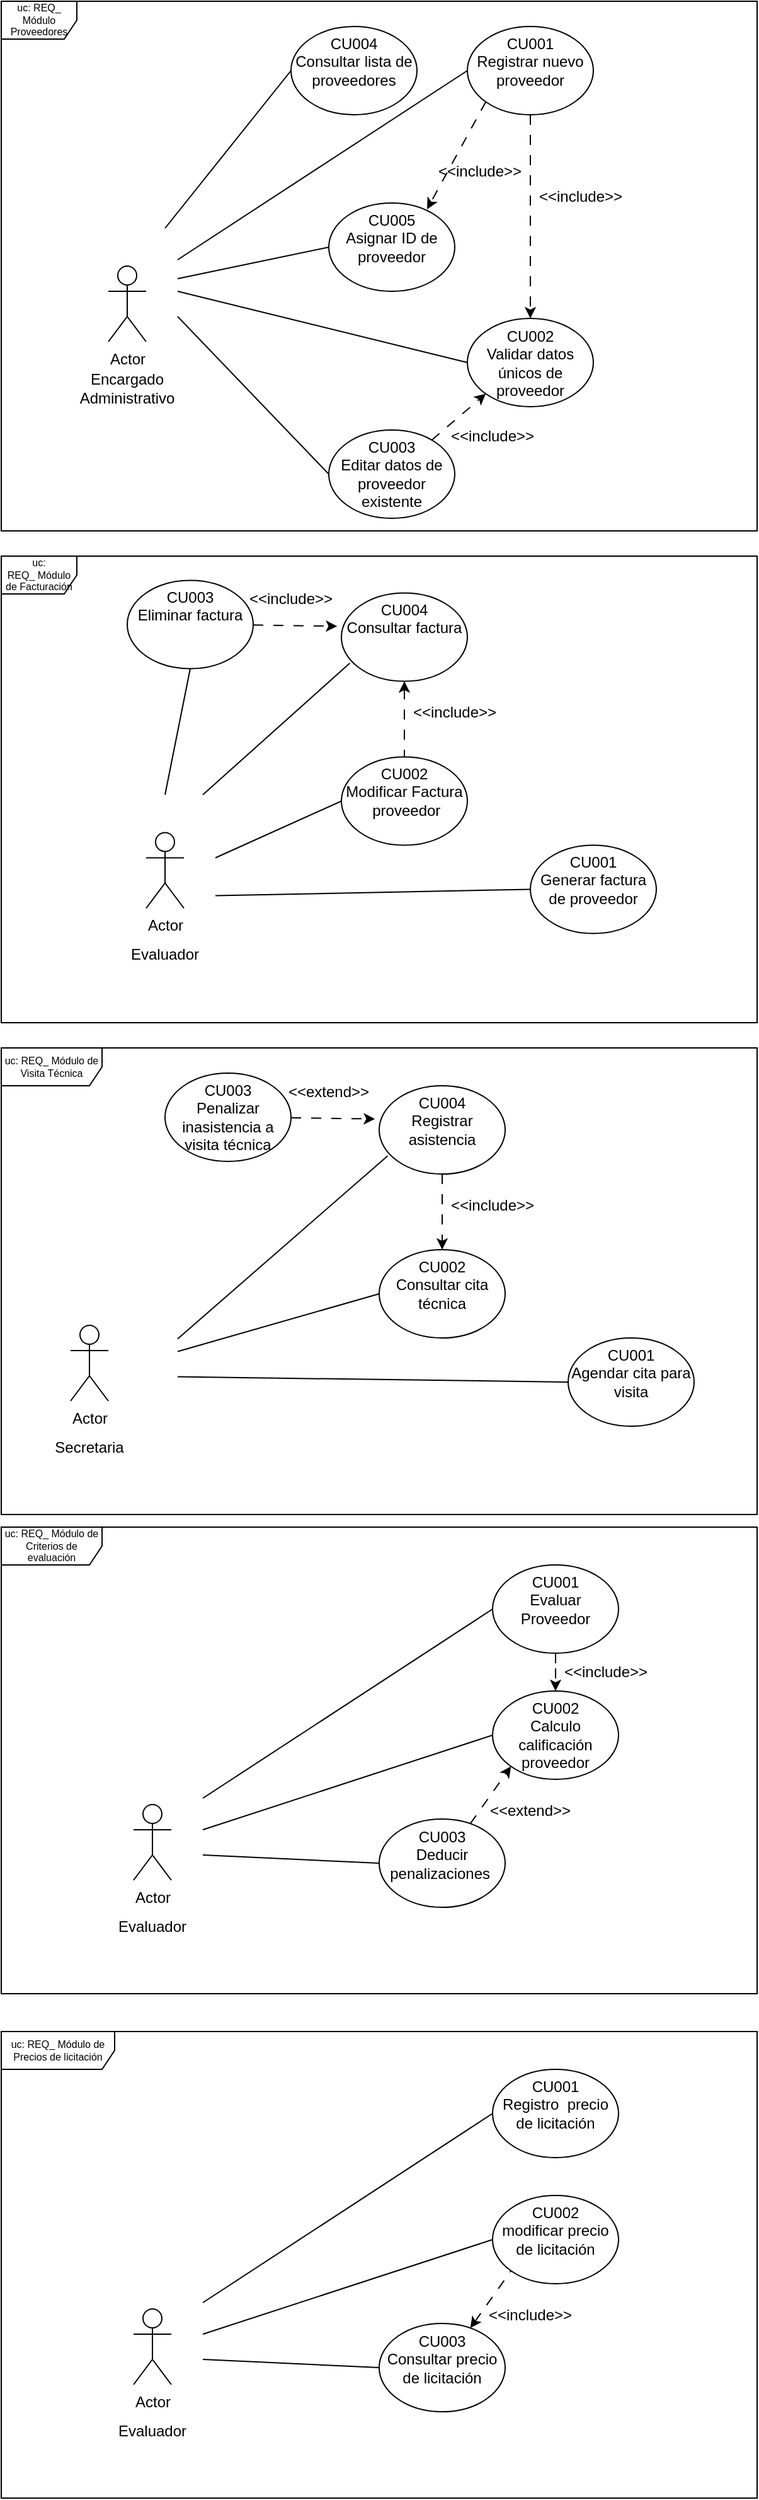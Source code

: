 <mxfile version="22.0.8" type="github">
  <diagram name="Page-1" id="qDj9nxEIbMRGYJExP9Cm">
    <mxGraphModel dx="1245" dy="772" grid="1" gridSize="10" guides="1" tooltips="1" connect="1" arrows="1" fold="1" page="1" pageScale="1" pageWidth="850" pageHeight="1100" math="0" shadow="0">
      <root>
        <mxCell id="0" />
        <mxCell id="1" parent="0" />
        <mxCell id="ik8qDe7FWxppDtMZJVn0-23" style="rounded=0;orthogonalLoop=1;jettySize=auto;html=1;endArrow=none;endFill=0;entryX=0;entryY=0.5;entryDx=0;entryDy=0;" edge="1" parent="1" target="ik8qDe7FWxppDtMZJVn0-25">
          <mxGeometry relative="1" as="geometry">
            <mxPoint x="250" y="225" as="sourcePoint" />
            <mxPoint x="360" y="105" as="targetPoint" />
          </mxGeometry>
        </mxCell>
        <mxCell id="ik8qDe7FWxppDtMZJVn0-24" value="Actor" style="shape=umlActor;verticalLabelPosition=bottom;verticalAlign=top;html=1;outlineConnect=0;" vertex="1" parent="1">
          <mxGeometry x="195" y="230" width="30" height="60" as="geometry" />
        </mxCell>
        <mxCell id="ik8qDe7FWxppDtMZJVn0-40" style="edgeStyle=orthogonalEdgeStyle;rounded=0;orthogonalLoop=1;jettySize=auto;html=1;dashed=1;dashPattern=8 8;" edge="1" parent="1" source="ik8qDe7FWxppDtMZJVn0-25" target="ik8qDe7FWxppDtMZJVn0-32">
          <mxGeometry relative="1" as="geometry" />
        </mxCell>
        <mxCell id="ik8qDe7FWxppDtMZJVn0-25" value="CU001&lt;br&gt;Registrar nuevo proveedor" style="ellipse;whiteSpace=wrap;html=1;verticalAlign=top;" vertex="1" parent="1">
          <mxGeometry x="480" y="40" width="100" height="70" as="geometry" />
        </mxCell>
        <mxCell id="ik8qDe7FWxppDtMZJVn0-26" value="Encargado&lt;br&gt;Administrativo" style="text;html=1;strokeColor=none;fillColor=none;align=center;verticalAlign=middle;whiteSpace=wrap;rounded=0;" vertex="1" parent="1">
          <mxGeometry x="180" y="311.5" width="60" height="30" as="geometry" />
        </mxCell>
        <mxCell id="ik8qDe7FWxppDtMZJVn0-42" style="rounded=0;orthogonalLoop=1;jettySize=auto;html=1;entryX=0;entryY=1;entryDx=0;entryDy=0;dashed=1;dashPattern=8 8;" edge="1" parent="1" source="ik8qDe7FWxppDtMZJVn0-28" target="ik8qDe7FWxppDtMZJVn0-32">
          <mxGeometry relative="1" as="geometry" />
        </mxCell>
        <mxCell id="ik8qDe7FWxppDtMZJVn0-28" value="CU003&lt;br&gt;Editar datos de proveedor existente" style="ellipse;whiteSpace=wrap;html=1;verticalAlign=top;" vertex="1" parent="1">
          <mxGeometry x="370" y="360" width="100" height="70" as="geometry" />
        </mxCell>
        <mxCell id="ik8qDe7FWxppDtMZJVn0-30" value="CU004&lt;br&gt;Consultar lista de proveedores" style="ellipse;whiteSpace=wrap;html=1;verticalAlign=top;" vertex="1" parent="1">
          <mxGeometry x="340" y="40" width="100" height="70" as="geometry" />
        </mxCell>
        <mxCell id="ik8qDe7FWxppDtMZJVn0-32" value="CU002&lt;br&gt;Validar datos únicos de proveedor" style="ellipse;whiteSpace=wrap;html=1;verticalAlign=top;" vertex="1" parent="1">
          <mxGeometry x="480" y="271.5" width="100" height="70" as="geometry" />
        </mxCell>
        <mxCell id="ik8qDe7FWxppDtMZJVn0-34" value="CU005&lt;br&gt;Asignar ID de proveedor" style="ellipse;whiteSpace=wrap;html=1;verticalAlign=top;" vertex="1" parent="1">
          <mxGeometry x="370" y="180" width="100" height="70" as="geometry" />
        </mxCell>
        <mxCell id="ik8qDe7FWxppDtMZJVn0-35" style="rounded=0;orthogonalLoop=1;jettySize=auto;html=1;endArrow=none;endFill=0;entryX=0;entryY=0.5;entryDx=0;entryDy=0;" edge="1" parent="1" target="ik8qDe7FWxppDtMZJVn0-28">
          <mxGeometry relative="1" as="geometry">
            <mxPoint x="250" y="270" as="sourcePoint" />
            <mxPoint x="360" y="185" as="targetPoint" />
          </mxGeometry>
        </mxCell>
        <mxCell id="ik8qDe7FWxppDtMZJVn0-36" style="rounded=0;orthogonalLoop=1;jettySize=auto;html=1;endArrow=none;endFill=0;entryX=0;entryY=0.5;entryDx=0;entryDy=0;" edge="1" parent="1" target="ik8qDe7FWxppDtMZJVn0-30">
          <mxGeometry relative="1" as="geometry">
            <mxPoint x="240" y="200" as="sourcePoint" />
            <mxPoint x="360" y="265" as="targetPoint" />
          </mxGeometry>
        </mxCell>
        <mxCell id="ik8qDe7FWxppDtMZJVn0-37" style="rounded=0;orthogonalLoop=1;jettySize=auto;html=1;endArrow=none;endFill=0;entryX=0;entryY=0.5;entryDx=0;entryDy=0;" edge="1" parent="1" target="ik8qDe7FWxppDtMZJVn0-32">
          <mxGeometry relative="1" as="geometry">
            <mxPoint x="250" y="250" as="sourcePoint" />
            <mxPoint x="350" y="345" as="targetPoint" />
          </mxGeometry>
        </mxCell>
        <mxCell id="ik8qDe7FWxppDtMZJVn0-38" style="rounded=0;orthogonalLoop=1;jettySize=auto;html=1;endArrow=none;endFill=0;entryX=0;entryY=0.5;entryDx=0;entryDy=0;" edge="1" parent="1" target="ik8qDe7FWxppDtMZJVn0-34">
          <mxGeometry relative="1" as="geometry">
            <mxPoint x="250" y="240" as="sourcePoint" />
            <mxPoint x="360" y="425" as="targetPoint" />
          </mxGeometry>
        </mxCell>
        <mxCell id="ik8qDe7FWxppDtMZJVn0-41" value="&amp;lt;&amp;lt;include&amp;gt;&amp;gt;" style="text;html=1;strokeColor=none;fillColor=none;align=center;verticalAlign=middle;whiteSpace=wrap;rounded=0;" vertex="1" parent="1">
          <mxGeometry x="540" y="160" width="60" height="30" as="geometry" />
        </mxCell>
        <mxCell id="ik8qDe7FWxppDtMZJVn0-43" value="&amp;lt;&amp;lt;include&amp;gt;&amp;gt;" style="text;html=1;strokeColor=none;fillColor=none;align=center;verticalAlign=middle;whiteSpace=wrap;rounded=0;" vertex="1" parent="1">
          <mxGeometry x="470" y="350" width="60" height="30" as="geometry" />
        </mxCell>
        <mxCell id="ik8qDe7FWxppDtMZJVn0-46" value="uc: REQ_ Módulo Proveedores" style="shape=umlFrame;whiteSpace=wrap;html=1;pointerEvents=0;fontSize=8;" vertex="1" parent="1">
          <mxGeometry x="110" y="20" width="600" height="420" as="geometry" />
        </mxCell>
        <mxCell id="ik8qDe7FWxppDtMZJVn0-47" style="rounded=0;orthogonalLoop=1;jettySize=auto;html=1;exitX=0;exitY=1;exitDx=0;exitDy=0;entryX=0.78;entryY=0.071;entryDx=0;entryDy=0;entryPerimeter=0;dashed=1;dashPattern=8 8;" edge="1" parent="1" source="ik8qDe7FWxppDtMZJVn0-25" target="ik8qDe7FWxppDtMZJVn0-34">
          <mxGeometry relative="1" as="geometry" />
        </mxCell>
        <mxCell id="ik8qDe7FWxppDtMZJVn0-48" value="&amp;lt;&amp;lt;include&amp;gt;&amp;gt;" style="text;html=1;strokeColor=none;fillColor=none;align=center;verticalAlign=middle;whiteSpace=wrap;rounded=0;" vertex="1" parent="1">
          <mxGeometry x="460" y="140" width="60" height="30" as="geometry" />
        </mxCell>
        <mxCell id="ik8qDe7FWxppDtMZJVn0-50" style="rounded=0;orthogonalLoop=1;jettySize=auto;html=1;endArrow=none;endFill=0;entryX=0;entryY=0.5;entryDx=0;entryDy=0;" edge="1" parent="1" target="ik8qDe7FWxppDtMZJVn0-53">
          <mxGeometry relative="1" as="geometry">
            <mxPoint x="280" y="729.25" as="sourcePoint" />
            <mxPoint x="390" y="554.25" as="targetPoint" />
          </mxGeometry>
        </mxCell>
        <mxCell id="ik8qDe7FWxppDtMZJVn0-51" value="Actor" style="shape=umlActor;verticalLabelPosition=bottom;verticalAlign=top;html=1;outlineConnect=0;" vertex="1" parent="1">
          <mxGeometry x="225" y="679.25" width="30" height="60" as="geometry" />
        </mxCell>
        <mxCell id="ik8qDe7FWxppDtMZJVn0-52" style="edgeStyle=orthogonalEdgeStyle;rounded=0;orthogonalLoop=1;jettySize=auto;html=1;dashed=1;dashPattern=8 8;exitX=0.5;exitY=1;exitDx=0;exitDy=0;startArrow=classic;startFill=1;endArrow=none;endFill=0;" edge="1" parent="1" source="ik8qDe7FWxppDtMZJVn0-57" target="ik8qDe7FWxppDtMZJVn0-58">
          <mxGeometry relative="1" as="geometry">
            <mxPoint x="560" y="559.25" as="sourcePoint" />
          </mxGeometry>
        </mxCell>
        <mxCell id="ik8qDe7FWxppDtMZJVn0-53" value="CU001&lt;br&gt;Generar factura de proveedor" style="ellipse;whiteSpace=wrap;html=1;verticalAlign=top;" vertex="1" parent="1">
          <mxGeometry x="530" y="689.25" width="100" height="70" as="geometry" />
        </mxCell>
        <mxCell id="ik8qDe7FWxppDtMZJVn0-54" value="Evaluador" style="text;html=1;strokeColor=none;fillColor=none;align=center;verticalAlign=middle;whiteSpace=wrap;rounded=0;" vertex="1" parent="1">
          <mxGeometry x="210" y="760.75" width="60" height="30" as="geometry" />
        </mxCell>
        <mxCell id="ik8qDe7FWxppDtMZJVn0-55" style="rounded=0;orthogonalLoop=1;jettySize=auto;html=1;entryX=-0.033;entryY=0.376;entryDx=0;entryDy=0;dashed=1;dashPattern=8 8;entryPerimeter=0;" edge="1" parent="1" source="ik8qDe7FWxppDtMZJVn0-56" target="ik8qDe7FWxppDtMZJVn0-57">
          <mxGeometry relative="1" as="geometry" />
        </mxCell>
        <mxCell id="ik8qDe7FWxppDtMZJVn0-56" value="CU003&lt;br&gt;Eliminar factura&lt;br&gt;" style="ellipse;whiteSpace=wrap;html=1;verticalAlign=top;" vertex="1" parent="1">
          <mxGeometry x="210" y="479.25" width="100" height="70" as="geometry" />
        </mxCell>
        <mxCell id="ik8qDe7FWxppDtMZJVn0-57" value="CU004&lt;br&gt;Consultar factura" style="ellipse;whiteSpace=wrap;html=1;verticalAlign=top;" vertex="1" parent="1">
          <mxGeometry x="380" y="489.25" width="100" height="70" as="geometry" />
        </mxCell>
        <mxCell id="ik8qDe7FWxppDtMZJVn0-58" value="CU002&lt;br&gt;Modificar Factura&lt;br&gt;&amp;nbsp;proveedor" style="ellipse;whiteSpace=wrap;html=1;verticalAlign=top;" vertex="1" parent="1">
          <mxGeometry x="380" y="619.25" width="100" height="70" as="geometry" />
        </mxCell>
        <mxCell id="ik8qDe7FWxppDtMZJVn0-60" style="rounded=0;orthogonalLoop=1;jettySize=auto;html=1;endArrow=none;endFill=0;entryX=0.5;entryY=1;entryDx=0;entryDy=0;" edge="1" parent="1" target="ik8qDe7FWxppDtMZJVn0-56">
          <mxGeometry relative="1" as="geometry">
            <mxPoint x="240" y="649.25" as="sourcePoint" />
            <mxPoint x="390" y="634.25" as="targetPoint" />
          </mxGeometry>
        </mxCell>
        <mxCell id="ik8qDe7FWxppDtMZJVn0-61" style="rounded=0;orthogonalLoop=1;jettySize=auto;html=1;endArrow=none;endFill=0;entryX=0.067;entryY=0.795;entryDx=0;entryDy=0;entryPerimeter=0;" edge="1" parent="1" target="ik8qDe7FWxppDtMZJVn0-57">
          <mxGeometry relative="1" as="geometry">
            <mxPoint x="270" y="649.25" as="sourcePoint" />
            <mxPoint x="390" y="714.25" as="targetPoint" />
          </mxGeometry>
        </mxCell>
        <mxCell id="ik8qDe7FWxppDtMZJVn0-62" style="rounded=0;orthogonalLoop=1;jettySize=auto;html=1;endArrow=none;endFill=0;entryX=0;entryY=0.5;entryDx=0;entryDy=0;" edge="1" parent="1" target="ik8qDe7FWxppDtMZJVn0-58">
          <mxGeometry relative="1" as="geometry">
            <mxPoint x="280" y="699.25" as="sourcePoint" />
            <mxPoint x="380" y="794.25" as="targetPoint" />
          </mxGeometry>
        </mxCell>
        <mxCell id="ik8qDe7FWxppDtMZJVn0-64" value="&amp;lt;&amp;lt;include&amp;gt;&amp;gt;" style="text;html=1;strokeColor=none;fillColor=none;align=center;verticalAlign=middle;whiteSpace=wrap;rounded=0;" vertex="1" parent="1">
          <mxGeometry x="440" y="569.25" width="60" height="30" as="geometry" />
        </mxCell>
        <mxCell id="ik8qDe7FWxppDtMZJVn0-65" value="&amp;lt;&amp;lt;include&amp;gt;&amp;gt;" style="text;html=1;strokeColor=none;fillColor=none;align=center;verticalAlign=middle;whiteSpace=wrap;rounded=0;" vertex="1" parent="1">
          <mxGeometry x="310" y="479.25" width="60" height="30" as="geometry" />
        </mxCell>
        <mxCell id="ik8qDe7FWxppDtMZJVn0-66" value="uc: REQ_&amp;nbsp;Módulo de Facturación" style="shape=umlFrame;whiteSpace=wrap;html=1;pointerEvents=0;fontSize=8;" vertex="1" parent="1">
          <mxGeometry x="110" y="460" width="600" height="370" as="geometry" />
        </mxCell>
        <mxCell id="ik8qDe7FWxppDtMZJVn0-72" style="rounded=0;orthogonalLoop=1;jettySize=auto;html=1;endArrow=none;endFill=0;entryX=0;entryY=0.5;entryDx=0;entryDy=0;" edge="1" parent="1" target="ik8qDe7FWxppDtMZJVn0-75">
          <mxGeometry relative="1" as="geometry">
            <mxPoint x="250" y="1110.75" as="sourcePoint" />
            <mxPoint x="420" y="945" as="targetPoint" />
          </mxGeometry>
        </mxCell>
        <mxCell id="ik8qDe7FWxppDtMZJVn0-73" value="Actor" style="shape=umlActor;verticalLabelPosition=bottom;verticalAlign=top;html=1;outlineConnect=0;" vertex="1" parent="1">
          <mxGeometry x="165" y="1070" width="30" height="60" as="geometry" />
        </mxCell>
        <mxCell id="ik8qDe7FWxppDtMZJVn0-74" style="edgeStyle=orthogonalEdgeStyle;rounded=0;orthogonalLoop=1;jettySize=auto;html=1;dashed=1;dashPattern=8 8;exitX=0.5;exitY=1;exitDx=0;exitDy=0;endArrow=classic;endFill=1;startArrow=none;startFill=0;" edge="1" parent="1" source="ik8qDe7FWxppDtMZJVn0-79" target="ik8qDe7FWxppDtMZJVn0-80">
          <mxGeometry relative="1" as="geometry">
            <mxPoint x="590" y="950" as="sourcePoint" />
          </mxGeometry>
        </mxCell>
        <mxCell id="ik8qDe7FWxppDtMZJVn0-75" value="CU001&lt;br&gt;Agendar cita para visita" style="ellipse;whiteSpace=wrap;html=1;verticalAlign=top;" vertex="1" parent="1">
          <mxGeometry x="560" y="1080" width="100" height="70" as="geometry" />
        </mxCell>
        <mxCell id="ik8qDe7FWxppDtMZJVn0-76" value="Secretaria" style="text;html=1;strokeColor=none;fillColor=none;align=center;verticalAlign=middle;whiteSpace=wrap;rounded=0;" vertex="1" parent="1">
          <mxGeometry x="150" y="1151.5" width="60" height="30" as="geometry" />
        </mxCell>
        <mxCell id="ik8qDe7FWxppDtMZJVn0-77" style="rounded=0;orthogonalLoop=1;jettySize=auto;html=1;entryX=-0.033;entryY=0.376;entryDx=0;entryDy=0;dashed=1;dashPattern=8 8;entryPerimeter=0;" edge="1" parent="1" source="ik8qDe7FWxppDtMZJVn0-78" target="ik8qDe7FWxppDtMZJVn0-79">
          <mxGeometry relative="1" as="geometry" />
        </mxCell>
        <mxCell id="ik8qDe7FWxppDtMZJVn0-78" value="CU003&lt;br&gt;Penalizar inasistencia a visita técnica" style="ellipse;whiteSpace=wrap;html=1;verticalAlign=top;" vertex="1" parent="1">
          <mxGeometry x="240" y="870" width="100" height="70" as="geometry" />
        </mxCell>
        <mxCell id="ik8qDe7FWxppDtMZJVn0-79" value="CU004&lt;br&gt;Registrar asistencia" style="ellipse;whiteSpace=wrap;html=1;verticalAlign=top;" vertex="1" parent="1">
          <mxGeometry x="410" y="880" width="100" height="70" as="geometry" />
        </mxCell>
        <mxCell id="ik8qDe7FWxppDtMZJVn0-80" value="CU002&lt;br&gt;Consultar cita técnica&lt;br&gt;" style="ellipse;whiteSpace=wrap;html=1;verticalAlign=top;" vertex="1" parent="1">
          <mxGeometry x="410" y="1010" width="100" height="70" as="geometry" />
        </mxCell>
        <mxCell id="ik8qDe7FWxppDtMZJVn0-82" style="rounded=0;orthogonalLoop=1;jettySize=auto;html=1;endArrow=none;endFill=0;entryX=0.067;entryY=0.795;entryDx=0;entryDy=0;entryPerimeter=0;" edge="1" parent="1" target="ik8qDe7FWxppDtMZJVn0-79">
          <mxGeometry relative="1" as="geometry">
            <mxPoint x="250" y="1080.75" as="sourcePoint" />
            <mxPoint x="420" y="1105" as="targetPoint" />
          </mxGeometry>
        </mxCell>
        <mxCell id="ik8qDe7FWxppDtMZJVn0-83" style="rounded=0;orthogonalLoop=1;jettySize=auto;html=1;endArrow=none;endFill=0;entryX=0;entryY=0.5;entryDx=0;entryDy=0;" edge="1" parent="1" target="ik8qDe7FWxppDtMZJVn0-80">
          <mxGeometry relative="1" as="geometry">
            <mxPoint x="250" y="1090.75" as="sourcePoint" />
            <mxPoint x="410" y="1185" as="targetPoint" />
          </mxGeometry>
        </mxCell>
        <mxCell id="ik8qDe7FWxppDtMZJVn0-84" value="&amp;lt;&amp;lt;include&amp;gt;&amp;gt;" style="text;html=1;strokeColor=none;fillColor=none;align=center;verticalAlign=middle;whiteSpace=wrap;rounded=0;" vertex="1" parent="1">
          <mxGeometry x="470" y="960" width="60" height="30" as="geometry" />
        </mxCell>
        <mxCell id="ik8qDe7FWxppDtMZJVn0-85" value="&amp;lt;&amp;lt;extend&amp;gt;&amp;gt;" style="text;html=1;strokeColor=none;fillColor=none;align=center;verticalAlign=middle;whiteSpace=wrap;rounded=0;" vertex="1" parent="1">
          <mxGeometry x="340" y="870" width="60" height="30" as="geometry" />
        </mxCell>
        <mxCell id="ik8qDe7FWxppDtMZJVn0-86" value="uc: REQ_&amp;nbsp;Módulo de Visita Técnica" style="shape=umlFrame;whiteSpace=wrap;html=1;pointerEvents=0;fontSize=8;width=80;height=30;" vertex="1" parent="1">
          <mxGeometry x="110" y="850" width="600" height="370" as="geometry" />
        </mxCell>
        <mxCell id="ik8qDe7FWxppDtMZJVn0-96" style="rounded=0;orthogonalLoop=1;jettySize=auto;html=1;endArrow=none;endFill=0;entryX=0;entryY=0.5;entryDx=0;entryDy=0;" edge="1" parent="1" target="ik8qDe7FWxppDtMZJVn0-99">
          <mxGeometry relative="1" as="geometry">
            <mxPoint x="270" y="1445" as="sourcePoint" />
            <mxPoint x="380" y="1325" as="targetPoint" />
          </mxGeometry>
        </mxCell>
        <mxCell id="ik8qDe7FWxppDtMZJVn0-97" value="Actor" style="shape=umlActor;verticalLabelPosition=bottom;verticalAlign=top;html=1;outlineConnect=0;" vertex="1" parent="1">
          <mxGeometry x="215" y="1450" width="30" height="60" as="geometry" />
        </mxCell>
        <mxCell id="ik8qDe7FWxppDtMZJVn0-119" style="edgeStyle=orthogonalEdgeStyle;rounded=0;orthogonalLoop=1;jettySize=auto;html=1;entryX=0.5;entryY=0;entryDx=0;entryDy=0;dashed=1;dashPattern=8 8;" edge="1" parent="1" source="ik8qDe7FWxppDtMZJVn0-99" target="ik8qDe7FWxppDtMZJVn0-104">
          <mxGeometry relative="1" as="geometry" />
        </mxCell>
        <mxCell id="ik8qDe7FWxppDtMZJVn0-99" value="CU001&lt;br&gt;Evaluar Proveedor" style="ellipse;whiteSpace=wrap;html=1;verticalAlign=top;" vertex="1" parent="1">
          <mxGeometry x="500" y="1260" width="100" height="70" as="geometry" />
        </mxCell>
        <mxCell id="ik8qDe7FWxppDtMZJVn0-100" value="Evaluador" style="text;html=1;strokeColor=none;fillColor=none;align=center;verticalAlign=middle;whiteSpace=wrap;rounded=0;" vertex="1" parent="1">
          <mxGeometry x="200" y="1531.5" width="60" height="30" as="geometry" />
        </mxCell>
        <mxCell id="ik8qDe7FWxppDtMZJVn0-101" style="rounded=0;orthogonalLoop=1;jettySize=auto;html=1;entryX=0;entryY=1;entryDx=0;entryDy=0;dashed=1;dashPattern=8 8;" edge="1" parent="1" source="ik8qDe7FWxppDtMZJVn0-102" target="ik8qDe7FWxppDtMZJVn0-104">
          <mxGeometry relative="1" as="geometry" />
        </mxCell>
        <mxCell id="ik8qDe7FWxppDtMZJVn0-102" value="CU003&lt;br&gt;Deducir penalizaciones&amp;nbsp;" style="ellipse;whiteSpace=wrap;html=1;verticalAlign=top;" vertex="1" parent="1">
          <mxGeometry x="410" y="1461.5" width="100" height="70" as="geometry" />
        </mxCell>
        <mxCell id="ik8qDe7FWxppDtMZJVn0-104" value="CU002&lt;br&gt;Calculo calificación proveedor" style="ellipse;whiteSpace=wrap;html=1;verticalAlign=top;" vertex="1" parent="1">
          <mxGeometry x="500" y="1360" width="100" height="70" as="geometry" />
        </mxCell>
        <mxCell id="ik8qDe7FWxppDtMZJVn0-106" style="rounded=0;orthogonalLoop=1;jettySize=auto;html=1;endArrow=none;endFill=0;entryX=0;entryY=0.5;entryDx=0;entryDy=0;" edge="1" parent="1" target="ik8qDe7FWxppDtMZJVn0-102">
          <mxGeometry relative="1" as="geometry">
            <mxPoint x="270" y="1490" as="sourcePoint" />
            <mxPoint x="380" y="1405" as="targetPoint" />
          </mxGeometry>
        </mxCell>
        <mxCell id="ik8qDe7FWxppDtMZJVn0-108" style="rounded=0;orthogonalLoop=1;jettySize=auto;html=1;endArrow=none;endFill=0;entryX=0;entryY=0.5;entryDx=0;entryDy=0;" edge="1" parent="1" target="ik8qDe7FWxppDtMZJVn0-104">
          <mxGeometry relative="1" as="geometry">
            <mxPoint x="270" y="1470" as="sourcePoint" />
            <mxPoint x="370" y="1565" as="targetPoint" />
          </mxGeometry>
        </mxCell>
        <mxCell id="ik8qDe7FWxppDtMZJVn0-111" value="&amp;lt;&amp;lt;extend&amp;gt;&amp;gt;" style="text;html=1;strokeColor=none;fillColor=none;align=center;verticalAlign=middle;whiteSpace=wrap;rounded=0;" vertex="1" parent="1">
          <mxGeometry x="500" y="1440" width="60" height="30" as="geometry" />
        </mxCell>
        <mxCell id="ik8qDe7FWxppDtMZJVn0-114" value="uc: REQ_&amp;nbsp;Módulo de Criterios de evaluación" style="shape=umlFrame;whiteSpace=wrap;html=1;pointerEvents=0;fontSize=8;width=80;height=30;" vertex="1" parent="1">
          <mxGeometry x="110" y="1230" width="600" height="370" as="geometry" />
        </mxCell>
        <mxCell id="ik8qDe7FWxppDtMZJVn0-120" value="&amp;lt;&amp;lt;include&amp;gt;&amp;gt;" style="text;html=1;strokeColor=none;fillColor=none;align=center;verticalAlign=middle;whiteSpace=wrap;rounded=0;" vertex="1" parent="1">
          <mxGeometry x="560" y="1330" width="60" height="30" as="geometry" />
        </mxCell>
        <mxCell id="ik8qDe7FWxppDtMZJVn0-121" style="rounded=0;orthogonalLoop=1;jettySize=auto;html=1;endArrow=none;endFill=0;entryX=0;entryY=0.5;entryDx=0;entryDy=0;" edge="1" parent="1" target="ik8qDe7FWxppDtMZJVn0-124">
          <mxGeometry relative="1" as="geometry">
            <mxPoint x="270" y="1845" as="sourcePoint" />
            <mxPoint x="380" y="1725" as="targetPoint" />
          </mxGeometry>
        </mxCell>
        <mxCell id="ik8qDe7FWxppDtMZJVn0-122" value="Actor" style="shape=umlActor;verticalLabelPosition=bottom;verticalAlign=top;html=1;outlineConnect=0;" vertex="1" parent="1">
          <mxGeometry x="215" y="1850" width="30" height="60" as="geometry" />
        </mxCell>
        <mxCell id="ik8qDe7FWxppDtMZJVn0-124" value="CU001&lt;br&gt;Registro &amp;nbsp;precio de licitación" style="ellipse;whiteSpace=wrap;html=1;verticalAlign=top;" vertex="1" parent="1">
          <mxGeometry x="500" y="1660" width="100" height="70" as="geometry" />
        </mxCell>
        <mxCell id="ik8qDe7FWxppDtMZJVn0-125" value="Evaluador" style="text;html=1;strokeColor=none;fillColor=none;align=center;verticalAlign=middle;whiteSpace=wrap;rounded=0;" vertex="1" parent="1">
          <mxGeometry x="200" y="1931.5" width="60" height="30" as="geometry" />
        </mxCell>
        <mxCell id="ik8qDe7FWxppDtMZJVn0-126" style="rounded=0;orthogonalLoop=1;jettySize=auto;html=1;entryX=0;entryY=1;entryDx=0;entryDy=0;dashed=1;dashPattern=8 8;endArrow=none;endFill=0;startArrow=classic;startFill=1;" edge="1" parent="1" source="ik8qDe7FWxppDtMZJVn0-127" target="ik8qDe7FWxppDtMZJVn0-128">
          <mxGeometry relative="1" as="geometry" />
        </mxCell>
        <mxCell id="ik8qDe7FWxppDtMZJVn0-127" value="CU003&lt;br&gt;Consultar precio de licitación" style="ellipse;whiteSpace=wrap;html=1;verticalAlign=top;" vertex="1" parent="1">
          <mxGeometry x="410" y="1861.5" width="100" height="70" as="geometry" />
        </mxCell>
        <mxCell id="ik8qDe7FWxppDtMZJVn0-128" value="CU002&lt;br&gt;modificar precio de licitación" style="ellipse;whiteSpace=wrap;html=1;verticalAlign=top;" vertex="1" parent="1">
          <mxGeometry x="500" y="1760" width="100" height="70" as="geometry" />
        </mxCell>
        <mxCell id="ik8qDe7FWxppDtMZJVn0-129" style="rounded=0;orthogonalLoop=1;jettySize=auto;html=1;endArrow=none;endFill=0;entryX=0;entryY=0.5;entryDx=0;entryDy=0;" edge="1" parent="1" target="ik8qDe7FWxppDtMZJVn0-127">
          <mxGeometry relative="1" as="geometry">
            <mxPoint x="270" y="1890" as="sourcePoint" />
            <mxPoint x="380" y="1805" as="targetPoint" />
          </mxGeometry>
        </mxCell>
        <mxCell id="ik8qDe7FWxppDtMZJVn0-130" style="rounded=0;orthogonalLoop=1;jettySize=auto;html=1;endArrow=none;endFill=0;entryX=0;entryY=0.5;entryDx=0;entryDy=0;" edge="1" parent="1" target="ik8qDe7FWxppDtMZJVn0-128">
          <mxGeometry relative="1" as="geometry">
            <mxPoint x="270" y="1870" as="sourcePoint" />
            <mxPoint x="370" y="1965" as="targetPoint" />
          </mxGeometry>
        </mxCell>
        <mxCell id="ik8qDe7FWxppDtMZJVn0-131" value="&amp;lt;&amp;lt;include&amp;gt;&amp;gt;" style="text;html=1;strokeColor=none;fillColor=none;align=center;verticalAlign=middle;whiteSpace=wrap;rounded=0;" vertex="1" parent="1">
          <mxGeometry x="500" y="1840" width="60" height="30" as="geometry" />
        </mxCell>
        <mxCell id="ik8qDe7FWxppDtMZJVn0-133" value="uc: REQ_&amp;nbsp;Módulo de Precios de licitación" style="shape=umlFrame;whiteSpace=wrap;html=1;pointerEvents=0;fontSize=8;width=90;height=30;" vertex="1" parent="1">
          <mxGeometry x="110" y="1630" width="600" height="370" as="geometry" />
        </mxCell>
      </root>
    </mxGraphModel>
  </diagram>
</mxfile>
